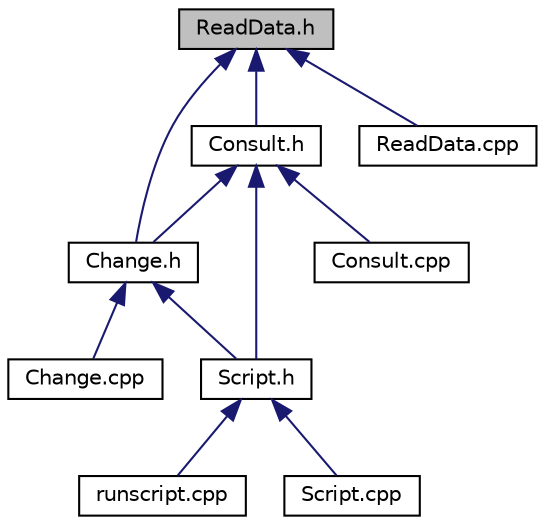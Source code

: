 digraph "ReadData.h"
{
 // LATEX_PDF_SIZE
  edge [fontname="Helvetica",fontsize="10",labelfontname="Helvetica",labelfontsize="10"];
  node [fontname="Helvetica",fontsize="10",shape=record];
  Node1 [label="ReadData.h",height=0.2,width=0.4,color="black", fillcolor="grey75", style="filled", fontcolor="black",tooltip="Header file containing class definitions for ReadData and System, as well as related data structures."];
  Node1 -> Node2 [dir="back",color="midnightblue",fontsize="10",style="solid",fontname="Helvetica"];
  Node2 [label="Change.h",height=0.2,width=0.4,color="black", fillcolor="white", style="filled",URL="$Change_8h.html",tooltip="Header file for the Change class."];
  Node2 -> Node3 [dir="back",color="midnightblue",fontsize="10",style="solid",fontname="Helvetica"];
  Node3 [label="Change.cpp",height=0.2,width=0.4,color="black", fillcolor="white", style="filled",URL="$Change_8cpp.html",tooltip="Implementation of the Change class that handles student class and UC changes."];
  Node2 -> Node4 [dir="back",color="midnightblue",fontsize="10",style="solid",fontname="Helvetica"];
  Node4 [label="Script.h",height=0.2,width=0.4,color="black", fillcolor="white", style="filled",URL="$Script_8h.html",tooltip="Defines the Script class for interacting with the \"LEIC Schedules\" system."];
  Node4 -> Node5 [dir="back",color="midnightblue",fontsize="10",style="solid",fontname="Helvetica"];
  Node5 [label="runscript.cpp",height=0.2,width=0.4,color="black", fillcolor="white", style="filled",URL="$runscript_8cpp.html",tooltip="A simple C++ program that initializes a Script instance and runs it."];
  Node4 -> Node6 [dir="back",color="midnightblue",fontsize="10",style="solid",fontname="Helvetica"];
  Node6 [label="Script.cpp",height=0.2,width=0.4,color="black", fillcolor="white", style="filled",URL="$Script_8cpp.html",tooltip="Implementation of the Script class methods."];
  Node1 -> Node7 [dir="back",color="midnightblue",fontsize="10",style="solid",fontname="Helvetica"];
  Node7 [label="Consult.h",height=0.2,width=0.4,color="black", fillcolor="white", style="filled",URL="$Consult_8h.html",tooltip="Header file containing class definitions for Consult."];
  Node7 -> Node2 [dir="back",color="midnightblue",fontsize="10",style="solid",fontname="Helvetica"];
  Node7 -> Node8 [dir="back",color="midnightblue",fontsize="10",style="solid",fontname="Helvetica"];
  Node8 [label="Consult.cpp",height=0.2,width=0.4,color="black", fillcolor="white", style="filled",URL="$Consult_8cpp.html",tooltip="Implementation of the classes and functions defined in Consult.h."];
  Node7 -> Node4 [dir="back",color="midnightblue",fontsize="10",style="solid",fontname="Helvetica"];
  Node1 -> Node9 [dir="back",color="midnightblue",fontsize="10",style="solid",fontname="Helvetica"];
  Node9 [label="ReadData.cpp",height=0.2,width=0.4,color="black", fillcolor="white", style="filled",URL="$ReadData_8cpp.html",tooltip="Implementation of the classes and functions defined in ReadData.h."];
}
